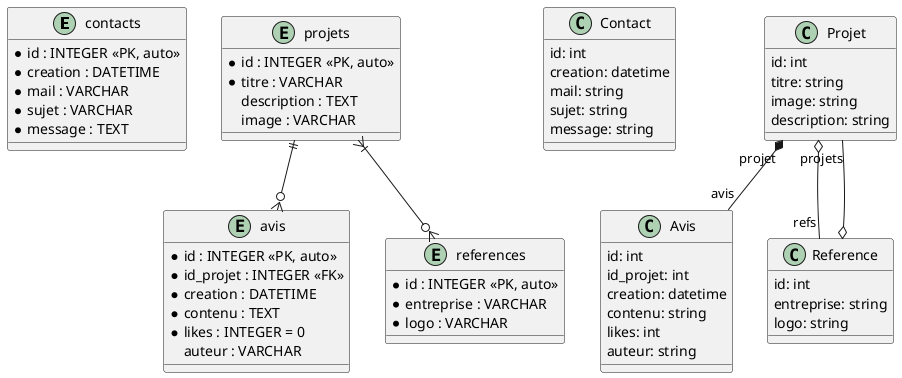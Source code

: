 @startuml ORM Portfolio

entity contacts {
  * id : INTEGER <<PK, auto>>
  * creation : DATETIME
  * mail : VARCHAR
  * sujet : VARCHAR
  * message : TEXT
}

entity projets {
  * id : INTEGER <<PK, auto>>
  * titre : VARCHAR
  description : TEXT
  image : VARCHAR
}

entity avis {
  * id : INTEGER <<PK, auto>>
  * id_projet : INTEGER <<FK>>
  * creation : DATETIME
  * contenu : TEXT
  * likes : INTEGER = 0
  auteur : VARCHAR
}

entity references {
  * id : INTEGER <<PK, auto>>
  * entreprise : VARCHAR
  * logo : VARCHAR
}

projets ||--o{ avis
projets }|--o{ references

class Contact {
  id: int
  creation: datetime
  mail: string 
  sujet: string
  message: string
}

class Projet {
  id: int
  titre: string
  image: string
  description: string
}

class Avis {
  id: int
  id_projet: int
  creation: datetime
  contenu: string
  likes: int 
  auteur: string
}


class Reference {
  id: int
  entreprise: string
  logo: string
}

Projet "projet"*--"avis" Avis
Projet o--"refs" Reference
Reference o--"projets" Projet

@enduml
